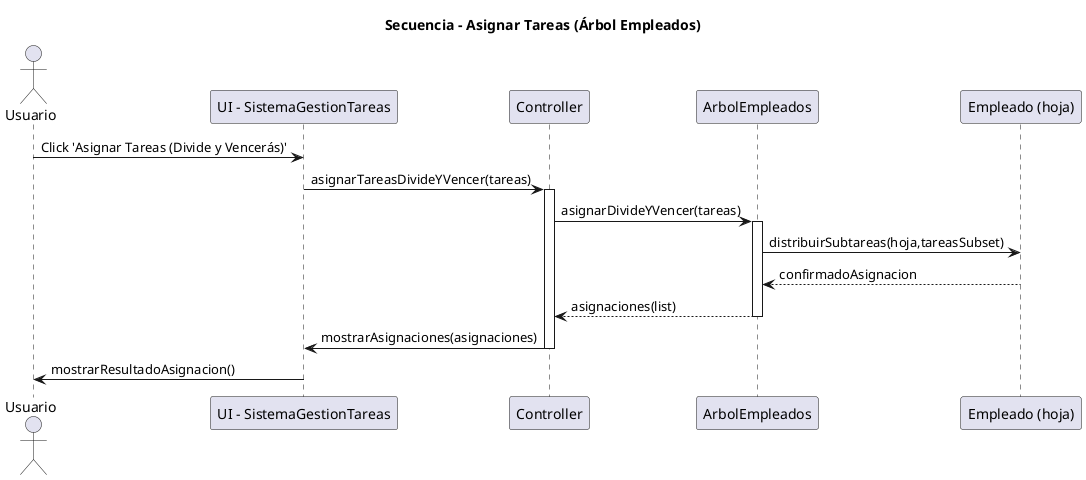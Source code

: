@startuml Secuencia_Asignar_Tareas
title Secuencia - Asignar Tareas (Árbol Empleados)
actor Usuario
participant UI as "UI - SistemaGestionTareas"
participant Controller as "Controller"
participant Arbol as "ArbolEmpleados"
participant Empleado as "Empleado (hoja)"

Usuario -> UI: Click 'Asignar Tareas (Divide y Vencerás)'
UI -> Controller: asignarTareasDivideYVencer(tareas)
activate Controller
Controller -> Arbol: asignarDivideYVencer(tareas)
activate Arbol
Arbol -> Empleado: distribuirSubtareas(hoja,tareasSubset)
Empleado --> Arbol: confirmadoAsignacion
Arbol --> Controller: asignaciones(list)
deactivate Arbol
Controller -> UI: mostrarAsignaciones(asignaciones)
deactivate Controller
UI -> Usuario: mostrarResultadoAsignacion()

@enduml
